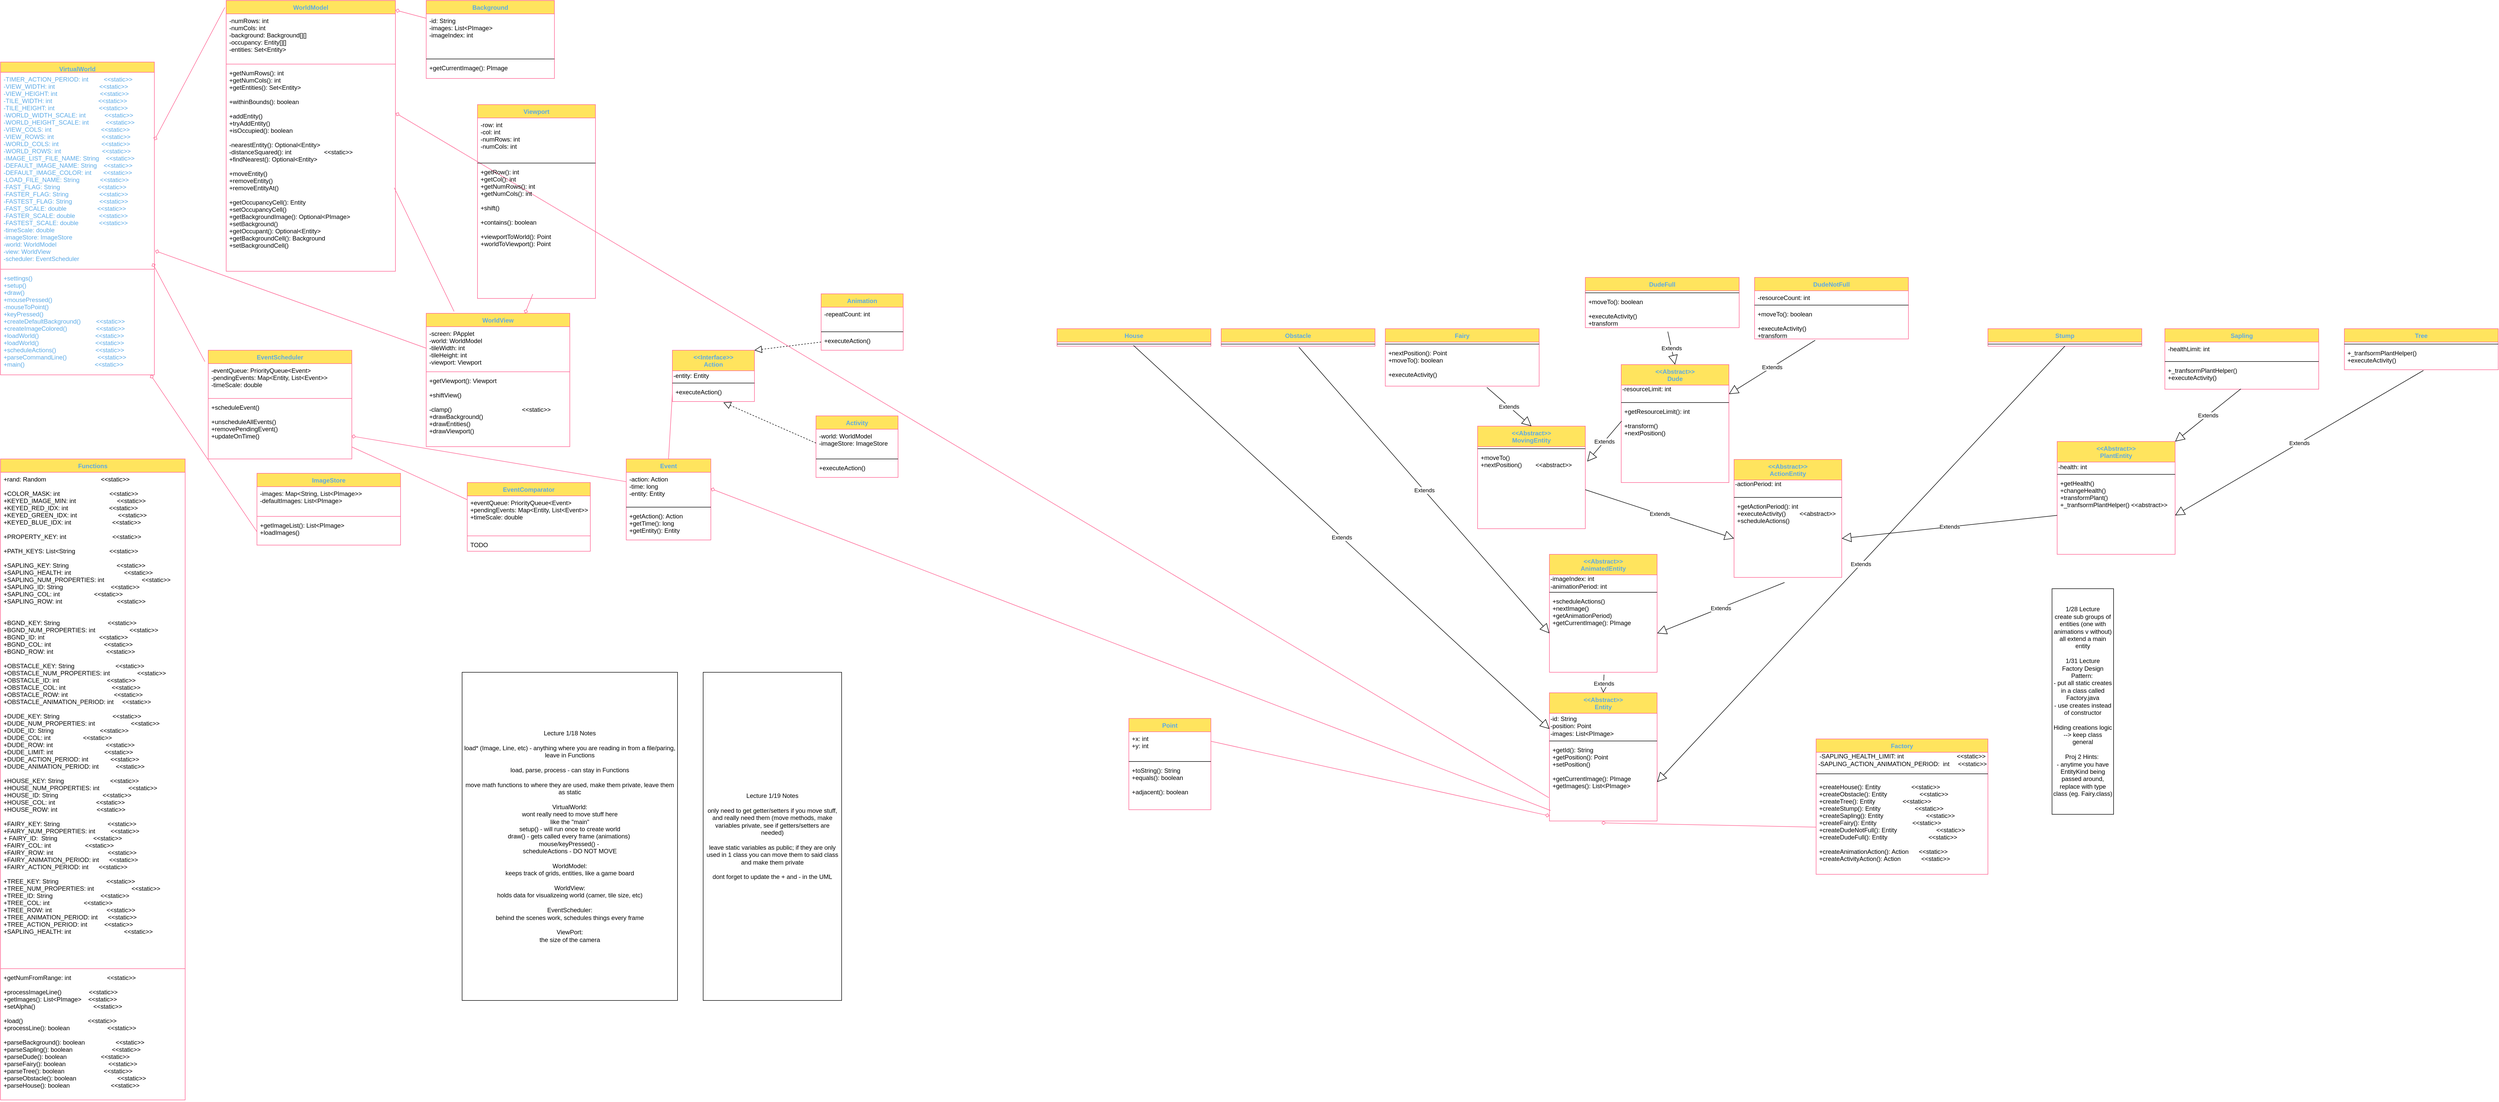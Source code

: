 <mxfile version="16.5.6" type="device"><diagram id="Yo6Zvny2ZRX3JAPKxXua" name="Page 2"><mxGraphModel dx="1598" dy="731" grid="1" gridSize="10" guides="1" tooltips="1" connect="1" arrows="1" fold="1" page="1" pageScale="1" pageWidth="850" pageHeight="1100" math="0" shadow="0"><root><mxCell id="0"/><mxCell id="1" parent="0"/><mxCell id="9yxlo3BUhqNrH2P_78Rx-200" value="" style="graphMlID=e0;endArrow=none;strokeColor=#FF6392;strokeWidth=1.0;startArrow=diamond;startFill=0;endFill=1;exitX=1;exitY=0.25;exitDx=0;exitDy=0;fontColor=#5AA9E6;entryX=-0.008;entryY=-0.286;entryDx=0;entryDy=0;entryPerimeter=0;" parent="1" source="9yxlo3BUhqNrH2P_78Rx-214" target="9yxlo3BUhqNrH2P_78Rx-221" edge="1"><mxGeometry relative="1" as="geometry"/></mxCell><mxCell id="9yxlo3BUhqNrH2P_78Rx-201" value="" style="graphMlID=e1;endArrow=none;strokeColor=#FF6392;strokeWidth=1.0;startArrow=diamond;startFill=0;endFill=1;exitX=1.005;exitY=0.916;exitDx=0;exitDy=0;fontColor=#5AA9E6;entryX=0;entryY=0.5;entryDx=0;entryDy=0;exitPerimeter=0;" parent="1" source="9yxlo3BUhqNrH2P_78Rx-215" target="9yxlo3BUhqNrH2P_78Rx-223" edge="1"><mxGeometry relative="1" as="geometry"/></mxCell><mxCell id="9yxlo3BUhqNrH2P_78Rx-202" value="" style="graphMlID=e2;endArrow=none;strokeColor=#FF6392;strokeWidth=1.0;startArrow=diamond;startFill=0;endFill=1;fontColor=#5AA9E6;entryX=0.469;entryY=0.967;entryDx=0;entryDy=0;entryPerimeter=0;" parent="1" source="9yxlo3BUhqNrH2P_78Rx-222" target="9yxlo3BUhqNrH2P_78Rx-253" edge="1"><mxGeometry relative="1" as="geometry"><mxPoint x="658" y="250" as="sourcePoint"/></mxGeometry></mxCell><mxCell id="9yxlo3BUhqNrH2P_78Rx-203" value="" style="graphMlID=e3;endArrow=none;strokeColor=#FF6392;strokeWidth=1.0;startArrow=diamond;startFill=0;endFill=1;exitX=0.988;exitY=-0.077;exitDx=0;exitDy=0;exitPerimeter=0;fontColor=#5AA9E6;entryX=-0.023;entryY=0.105;entryDx=0;entryDy=0;entryPerimeter=0;" parent="1" source="9yxlo3BUhqNrH2P_78Rx-217" target="9yxlo3BUhqNrH2P_78Rx-226" edge="1"><mxGeometry relative="1" as="geometry"><mxPoint x="850" y="590" as="targetPoint"/></mxGeometry></mxCell><mxCell id="9yxlo3BUhqNrH2P_78Rx-204" value="" style="graphMlID=e4;endArrow=none;strokeColor=#FF6392;strokeWidth=1.0;startArrow=diamond;startFill=0;endFill=1;exitX=0.975;exitY=1;exitDx=0;exitDy=0;exitPerimeter=0;fontColor=#5AA9E6;entryX=0;entryY=0.5;entryDx=0;entryDy=0;" parent="1" source="9yxlo3BUhqNrH2P_78Rx-217" target="9yxlo3BUhqNrH2P_78Rx-233" edge="1"><mxGeometry relative="1" as="geometry"/></mxCell><mxCell id="9yxlo3BUhqNrH2P_78Rx-205" value="" style="graphMlID=e5;endArrow=none;strokeColor=#FF6392;strokeWidth=1.0;startArrow=diamond;startFill=0;endFill=1;fontColor=#5AA9E6;exitX=1.001;exitY=-0.077;exitDx=0;exitDy=0;exitPerimeter=0;" parent="1" source="9yxlo3BUhqNrH2P_78Rx-219" target="9yxlo3BUhqNrH2P_78Rx-243" edge="1"><mxGeometry relative="1" as="geometry"/></mxCell><mxCell id="9yxlo3BUhqNrH2P_78Rx-206" value="" style="graphMlID=e6;endArrow=none;strokeColor=#FF6392;strokeWidth=1.0;startArrow=diamond;startFill=0;endFill=1;fontColor=#5AA9E6;exitX=0.998;exitY=0.609;exitDx=0;exitDy=0;exitPerimeter=0;" parent="1" source="9yxlo3BUhqNrH2P_78Rx-229" target="9yxlo3BUhqNrH2P_78Rx-255" edge="1"><mxGeometry relative="1" as="geometry"/></mxCell><mxCell id="9yxlo3BUhqNrH2P_78Rx-207" value="" style="graphMlID=e7;endArrow=none;strokeColor=#FF6392;strokeWidth=1.0;startArrow=none;startFill=1;endFill=1;fontColor=#5AA9E6;entryX=0;entryY=0.25;entryDx=0;entryDy=0;exitX=1.002;exitY=0.796;exitDx=0;exitDy=0;exitPerimeter=0;" parent="1" source="9yxlo3BUhqNrH2P_78Rx-229" target="9yxlo3BUhqNrH2P_78Rx-234" edge="1"><mxGeometry relative="1" as="geometry"/></mxCell><mxCell id="9yxlo3BUhqNrH2P_78Rx-208" value="" style="graphMlID=e8;endArrow=none;strokeColor=#FF6392;strokeWidth=1.0;startArrow=diamond;startFill=0;endFill=1;fontColor=#5AA9E6;exitX=1.002;exitY=0.229;exitDx=0;exitDy=0;entryX=-0.006;entryY=0.7;entryDx=0;entryDy=0;exitPerimeter=0;entryPerimeter=0;" parent="1" source="9yxlo3BUhqNrH2P_78Rx-221" target="9yxlo3BUhqNrH2P_78Rx-314" edge="1"><mxGeometry relative="1" as="geometry"><mxPoint x="720" y="90" as="sourcePoint"/><mxPoint x="1230" y="192.0" as="targetPoint"/></mxGeometry></mxCell><mxCell id="9yxlo3BUhqNrH2P_78Rx-209" value="" style="graphMlID=e9;endArrow=none;strokeColor=#FF6392;strokeWidth=1.0;startArrow=diamond;startFill=0;endFill=1;fontColor=#5AA9E6;exitX=0;exitY=0.934;exitDx=0;exitDy=0;entryX=1;entryY=0.25;entryDx=0;entryDy=0;exitPerimeter=0;" parent="1" source="9yxlo3BUhqNrH2P_78Rx-314" target="9yxlo3BUhqNrH2P_78Rx-261" edge="1"><mxGeometry relative="1" as="geometry"><mxPoint x="1970" y="1612.0" as="sourcePoint"/></mxGeometry></mxCell><mxCell id="9yxlo3BUhqNrH2P_78Rx-211" value="" style="graphMlID=e11;endArrow=none;strokeColor=#FF6392;strokeWidth=1.0;startArrow=diamond;startFill=0;endFill=1;fontColor=#5AA9E6;exitX=1;exitY=0.5;exitDx=0;exitDy=0;entryX=0.011;entryY=0.865;entryDx=0;entryDy=0;entryPerimeter=0;" parent="1" source="9yxlo3BUhqNrH2P_78Rx-255" target="9yxlo3BUhqNrH2P_78Rx-314" edge="1"><mxGeometry relative="1" as="geometry"><mxPoint x="1520.96" y="1042.072" as="targetPoint"/></mxGeometry></mxCell><mxCell id="9yxlo3BUhqNrH2P_78Rx-212" value="" style="graphMlID=e13;endArrow=none;strokeColor=#FF6392;strokeWidth=1.0;startArrow=none;startFill=1;endFill=1;fontColor=#5AA9E6;entryX=0.993;entryY=0.593;entryDx=0;entryDy=0;entryPerimeter=0;exitX=0.194;exitY=-0.014;exitDx=0;exitDy=0;exitPerimeter=0;" parent="1" source="9yxlo3BUhqNrH2P_78Rx-222" target="9yxlo3BUhqNrH2P_78Rx-221" edge="1"><mxGeometry relative="1" as="geometry"/></mxCell><mxCell id="9yxlo3BUhqNrH2P_78Rx-213" value="" style="graphMlID=e14;endArrow=none;strokeColor=#FF6392;strokeWidth=1.0;startArrow=none;startFill=1;endFill=1;fontColor=#5AA9E6;exitX=0.5;exitY=0;exitDx=0;exitDy=0;entryX=0;entryY=0.5;entryDx=0;entryDy=0;" parent="1" source="9yxlo3BUhqNrH2P_78Rx-254" target="9yxlo3BUhqNrH2P_78Rx-267" edge="1"><mxGeometry relative="1" as="geometry"><mxPoint x="1337.141" y="900" as="targetPoint"/></mxGeometry></mxCell><mxCell id="9yxlo3BUhqNrH2P_78Rx-214" value="VirtualWorld" style="swimlane;fontStyle=1;align=center;verticalAlign=top;childLayout=stackLayout;horizontal=1;startSize=20;horizontalStack=0;resizeParent=1;resizeParentMax=0;resizeLast=0;collapsible=1;marginBottom=0;hachureGap=4;pointerEvents=0;fillColor=#FFE45E;strokeColor=#FF6392;fontColor=#5AA9E6;" parent="1" vertex="1"><mxGeometry x="30" y="160" width="300" height="610" as="geometry"/></mxCell><mxCell id="9yxlo3BUhqNrH2P_78Rx-215" value="-TIMER_ACTION_PERIOD: int         &lt;&lt;static&gt;&gt;&#10;-VIEW_WIDTH: int                          &lt;&lt;static&gt;&gt;&#10;-VIEW_HEIGHT: int                         &lt;&lt;static&gt;&gt;&#10;-TILE_WIDTH: int                           &lt;&lt;static&gt;&gt;&#10;-TILE_HEIGHT: int                          &lt;&lt;static&gt;&gt;&#10;-WORLD_WIDTH_SCALE: int           &lt;&lt;static&gt;&gt;&#10;-WORLD_HEIGHT_SCALE: int          &lt;&lt;static&gt;&gt;&#10;-VIEW_COLS: int                             &lt;&lt;static&gt;&gt;&#10;-VIEW_ROWS: int                            &lt;&lt;static&gt;&gt;&#10;-WORLD_COLS: int                         &lt;&lt;static&gt;&gt;&#10;-WORLD_ROWS: int                        &lt;&lt;static&gt;&gt;&#10;-IMAGE_LIST_FILE_NAME: String    &lt;&lt;static&gt;&gt;&#10;-DEFAULT_IMAGE_NAME: String    &lt;&lt;static&gt;&gt;&#10;-DEFAULT_IMAGE_COLOR: int       &lt;&lt;static&gt;&gt;&#10;-LOAD_FILE_NAME: String            &lt;&lt;static&gt;&gt;&#10;-FAST_FLAG: String                      &lt;&lt;static&gt;&gt;&#10;-FASTER_FLAG: String                  &lt;&lt;static&gt;&gt;&#10;-FASTEST_FLAG: String                &lt;&lt;static&gt;&gt;&#10;-FAST_SCALE: double                  &lt;&lt;static&gt;&gt;&#10;-FASTER_SCALE: double              &lt;&lt;static&gt;&gt;&#10;-FASTEST_SCALE: double            &lt;&lt;static&gt;&gt;&#10;-timeScale: double&#10;-imageStore: ImageStore&#10;-world: WorldModel&#10;-view: WorldView&#10;-scheduler: EventScheduler" style="text;strokeColor=none;fillColor=none;align=left;verticalAlign=top;spacingLeft=4;spacingRight=4;overflow=hidden;rotatable=0;points=[[0,0.5],[1,0.5]];portConstraint=eastwest;fontColor=#5AA9E6;" parent="9yxlo3BUhqNrH2P_78Rx-214" vertex="1"><mxGeometry y="20" width="300" height="380" as="geometry"/></mxCell><mxCell id="9yxlo3BUhqNrH2P_78Rx-216" value="" style="line;strokeWidth=1;fillColor=none;align=left;verticalAlign=middle;spacingTop=-1;spacingLeft=3;spacingRight=3;rotatable=0;labelPosition=right;points=[];portConstraint=eastwest;strokeColor=#FF6392;fontColor=#5AA9E6;" parent="9yxlo3BUhqNrH2P_78Rx-214" vertex="1"><mxGeometry y="400" width="300" height="8" as="geometry"/></mxCell><mxCell id="9yxlo3BUhqNrH2P_78Rx-217" value="+settings()&#10;+setup()&#10;+draw()&#10;+mousePressed()&#10;-mouseToPoint()&#10;+keyPressed()&#10;+createDefaultBackground()         &lt;&lt;static&gt;&gt;&#10;+createImageColored()                 &lt;&lt;static&gt;&gt;&#10;+loadWorld()                                 &lt;&lt;static&gt;&gt;&#10;+loadWorld()                                 &lt;&lt;static&gt;&gt;&#10;+scheduleActions()                       &lt;&lt;static&gt;&gt;&#10;+parseCommandLine()                  &lt;&lt;static&gt;&gt;&#10;+main()                                         &lt;&lt;static&gt;&gt;" style="text;strokeColor=none;fillColor=none;align=left;verticalAlign=top;spacingLeft=4;spacingRight=4;overflow=hidden;rotatable=0;points=[[0,0.5],[1,0.5]];portConstraint=eastwest;fontColor=#5AA9E6;" parent="9yxlo3BUhqNrH2P_78Rx-214" vertex="1"><mxGeometry y="408" width="300" height="202" as="geometry"/></mxCell><mxCell id="9yxlo3BUhqNrH2P_78Rx-218" value="WorldModel" style="swimlane;fontStyle=1;align=center;verticalAlign=top;childLayout=stackLayout;horizontal=1;startSize=26;horizontalStack=0;resizeParent=1;resizeParentMax=0;resizeLast=0;collapsible=1;marginBottom=0;hachureGap=4;pointerEvents=0;sketch=0;fontColor=#5AA9E6;strokeColor=#FF6392;fillColor=#FFE45E;" parent="1" vertex="1"><mxGeometry x="470" y="40" width="330" height="528" as="geometry"/></mxCell><mxCell id="9yxlo3BUhqNrH2P_78Rx-219" value="-numRows: int&#10;-numCols: int&#10;-background: Background[][]&#10;-occupancy: Entity[][]&#10;-entities: Set&lt;Entity&gt;" style="text;strokeColor=none;fillColor=none;align=left;verticalAlign=top;spacingLeft=4;spacingRight=4;overflow=hidden;rotatable=0;points=[[0,0.5],[1,0.5]];portConstraint=eastwest;fontColor=#000000;" parent="9yxlo3BUhqNrH2P_78Rx-218" vertex="1"><mxGeometry y="26" width="330" height="94" as="geometry"/></mxCell><mxCell id="9yxlo3BUhqNrH2P_78Rx-220" value="" style="line;strokeWidth=1;fillColor=none;align=left;verticalAlign=middle;spacingTop=-1;spacingLeft=3;spacingRight=3;rotatable=0;labelPosition=right;points=[];portConstraint=eastwest;strokeColor=#FF6392;fontColor=#5AA9E6;" parent="9yxlo3BUhqNrH2P_78Rx-218" vertex="1"><mxGeometry y="120" width="330" height="8" as="geometry"/></mxCell><mxCell id="9yxlo3BUhqNrH2P_78Rx-221" value="+getNumRows(): int&#10;+getNumCols(): int&#10;+getEntities(): Set&lt;Entity&gt; &#10;&#10;+withinBounds(): boolean&#10;&#10;+addEntity()   &#10;+tryAddEntity()                               &#10;+isOccupied(): boolean&#10;&#10;-nearestEntity(): Optional&lt;Entity&gt; &#10;-distanceSquared(): int                   &lt;&lt;static&gt;&gt;  &#10;+findNearest(): Optional&lt;Entity&gt;   &#10;&#10;+moveEntity() &#10;+removeEntity() &#10;+removeEntityAt() &#10;&#10;+getOccupancyCell(): Entity  &#10;+setOccupancyCell() &#10;+getBackgroundImage(): Optional&lt;PImage&gt; &#10;+setBackground()                          &#10;+getOccupant(): Optional&lt;Entity&gt;          &#10;+getBackgroundCell(): Background         &#10;+setBackgroundCell()               " style="text;strokeColor=none;fillColor=none;align=left;verticalAlign=top;spacingLeft=4;spacingRight=4;overflow=hidden;rotatable=0;points=[[0,0.5],[1,0.5]];portConstraint=eastwest;fontColor=#020405;" parent="9yxlo3BUhqNrH2P_78Rx-218" vertex="1"><mxGeometry y="128" width="330" height="400" as="geometry"/></mxCell><mxCell id="9yxlo3BUhqNrH2P_78Rx-222" value="WorldView" style="swimlane;fontStyle=1;align=center;verticalAlign=top;childLayout=stackLayout;horizontal=1;startSize=26;horizontalStack=0;resizeParent=1;resizeParentMax=0;resizeLast=0;collapsible=1;marginBottom=0;hachureGap=4;pointerEvents=0;sketch=0;fontColor=#5AA9E6;strokeColor=#FF6392;fillColor=#FFE45E;" parent="1" vertex="1"><mxGeometry x="860" y="650" width="280" height="260" as="geometry"/></mxCell><mxCell id="9yxlo3BUhqNrH2P_78Rx-223" value="-screen: PApplet&#10;-world: WorldModel&#10;-tileWidth: int&#10;-tileHeight: int&#10;-viewport: Viewport" style="text;strokeColor=none;fillColor=none;align=left;verticalAlign=top;spacingLeft=4;spacingRight=4;overflow=hidden;rotatable=0;points=[[0,0.5],[1,0.5]];portConstraint=eastwest;fontColor=#000000;" parent="9yxlo3BUhqNrH2P_78Rx-222" vertex="1"><mxGeometry y="26" width="280" height="84" as="geometry"/></mxCell><mxCell id="9yxlo3BUhqNrH2P_78Rx-224" value="" style="line;strokeWidth=1;fillColor=none;align=left;verticalAlign=middle;spacingTop=-1;spacingLeft=3;spacingRight=3;rotatable=0;labelPosition=right;points=[];portConstraint=eastwest;strokeColor=#FF6392;fontColor=#5AA9E6;" parent="9yxlo3BUhqNrH2P_78Rx-222" vertex="1"><mxGeometry y="110" width="280" height="8" as="geometry"/></mxCell><mxCell id="9yxlo3BUhqNrH2P_78Rx-225" value="+getViewport(): Viewport&#10;&#10;+shiftView() &#10;&#10;-clamp()                                         &lt;&lt;static&gt;&gt;&#10;+drawBackground() &#10;+drawEntities() &#10;+drawViewport() &#10;" style="text;strokeColor=none;fillColor=none;align=left;verticalAlign=top;spacingLeft=4;spacingRight=4;overflow=hidden;rotatable=0;points=[[0,0.5],[1,0.5]];portConstraint=eastwest;fontColor=#000000;" parent="9yxlo3BUhqNrH2P_78Rx-222" vertex="1"><mxGeometry y="118" width="280" height="142" as="geometry"/></mxCell><mxCell id="9yxlo3BUhqNrH2P_78Rx-226" value="EventScheduler" style="swimlane;fontStyle=1;align=center;verticalAlign=top;childLayout=stackLayout;horizontal=1;startSize=26;horizontalStack=0;resizeParent=1;resizeParentMax=0;resizeLast=0;collapsible=1;marginBottom=0;hachureGap=4;pointerEvents=0;sketch=0;fontColor=#5AA9E6;strokeColor=#FF6392;fillColor=#FFE45E;" parent="1" vertex="1"><mxGeometry x="435" y="722" width="280" height="212" as="geometry"/></mxCell><mxCell id="9yxlo3BUhqNrH2P_78Rx-227" value="-eventQueue: PriorityQueue&lt;Event&gt;&#10;-pendingEvents: Map&lt;Entity, List&lt;Event&gt;&gt;&#10;-timeScale: double" style="text;strokeColor=none;fillColor=none;align=left;verticalAlign=top;spacingLeft=4;spacingRight=4;overflow=hidden;rotatable=0;points=[[0,0.5],[1,0.5]];portConstraint=eastwest;fontColor=#000000;" parent="9yxlo3BUhqNrH2P_78Rx-226" vertex="1"><mxGeometry y="26" width="280" height="64" as="geometry"/></mxCell><mxCell id="9yxlo3BUhqNrH2P_78Rx-228" value="" style="line;strokeWidth=1;fillColor=none;align=left;verticalAlign=middle;spacingTop=-1;spacingLeft=3;spacingRight=3;rotatable=0;labelPosition=right;points=[];portConstraint=eastwest;strokeColor=#FF6392;fontColor=#5AA9E6;" parent="9yxlo3BUhqNrH2P_78Rx-226" vertex="1"><mxGeometry y="90" width="280" height="8" as="geometry"/></mxCell><mxCell id="9yxlo3BUhqNrH2P_78Rx-229" value="+scheduleEvent()&#10;&#10;+unscheduleAllEvents() &#10;+removePendingEvent() &#10;+updateOnTime()" style="text;strokeColor=none;fillColor=none;align=left;verticalAlign=top;spacingLeft=4;spacingRight=4;overflow=hidden;rotatable=0;points=[[0,0.5],[1,0.5]];portConstraint=eastwest;fontColor=#000000;" parent="9yxlo3BUhqNrH2P_78Rx-226" vertex="1"><mxGeometry y="98" width="280" height="114" as="geometry"/></mxCell><mxCell id="9yxlo3BUhqNrH2P_78Rx-230" value="ImageStore" style="swimlane;fontStyle=1;align=center;verticalAlign=top;childLayout=stackLayout;horizontal=1;startSize=26;horizontalStack=0;resizeParent=1;resizeParentMax=0;resizeLast=0;collapsible=1;marginBottom=0;hachureGap=4;pointerEvents=0;sketch=0;fontColor=#5AA9E6;strokeColor=#FF6392;fillColor=#FFE45E;" parent="1" vertex="1"><mxGeometry x="530" y="962" width="280" height="140" as="geometry"/></mxCell><mxCell id="9yxlo3BUhqNrH2P_78Rx-231" value="-images: Map&lt;String, List&lt;PImage&gt;&gt;&#10;-defaultImages: List&lt;PImage&gt;&#10;" style="text;strokeColor=none;fillColor=none;align=left;verticalAlign=top;spacingLeft=4;spacingRight=4;overflow=hidden;rotatable=0;points=[[0,0.5],[1,0.5]];portConstraint=eastwest;fontColor=#000000;" parent="9yxlo3BUhqNrH2P_78Rx-230" vertex="1"><mxGeometry y="26" width="280" height="54" as="geometry"/></mxCell><mxCell id="9yxlo3BUhqNrH2P_78Rx-232" value="" style="line;strokeWidth=1;fillColor=none;align=left;verticalAlign=middle;spacingTop=-1;spacingLeft=3;spacingRight=3;rotatable=0;labelPosition=right;points=[];portConstraint=eastwest;strokeColor=#FF6392;fontColor=#5AA9E6;" parent="9yxlo3BUhqNrH2P_78Rx-230" vertex="1"><mxGeometry y="80" width="280" height="8" as="geometry"/></mxCell><mxCell id="9yxlo3BUhqNrH2P_78Rx-233" value="+getImageList(): List&lt;PImage&gt;&#10;+loadImages()   &#10;&#10;  " style="text;strokeColor=none;fillColor=none;align=left;verticalAlign=top;spacingLeft=4;spacingRight=4;overflow=hidden;rotatable=0;points=[[0,0.5],[1,0.5]];portConstraint=eastwest;fontColor=#000000;" parent="9yxlo3BUhqNrH2P_78Rx-230" vertex="1"><mxGeometry y="88" width="280" height="52" as="geometry"/></mxCell><mxCell id="9yxlo3BUhqNrH2P_78Rx-234" value="EventComparator" style="swimlane;fontStyle=1;align=center;verticalAlign=top;childLayout=stackLayout;horizontal=1;startSize=26;horizontalStack=0;resizeParent=1;resizeParentMax=0;resizeLast=0;collapsible=1;marginBottom=0;hachureGap=4;pointerEvents=0;sketch=0;fontColor=#5AA9E6;strokeColor=#FF6392;fillColor=#FFE45E;" parent="1" vertex="1"><mxGeometry x="940" y="980" width="240" height="134" as="geometry"/></mxCell><mxCell id="9yxlo3BUhqNrH2P_78Rx-235" value="+eventQueue: PriorityQueue&lt;Event&gt;&#10;+pendingEvents: Map&lt;Entity, List&lt;Event&gt;&gt;&#10;+timeScale: double" style="text;strokeColor=none;fillColor=none;align=left;verticalAlign=top;spacingLeft=4;spacingRight=4;overflow=hidden;rotatable=0;points=[[0,0.5],[1,0.5]];portConstraint=eastwest;fontColor=#000000;" parent="9yxlo3BUhqNrH2P_78Rx-234" vertex="1"><mxGeometry y="26" width="240" height="74" as="geometry"/></mxCell><mxCell id="9yxlo3BUhqNrH2P_78Rx-236" value="" style="line;strokeWidth=1;fillColor=none;align=left;verticalAlign=middle;spacingTop=-1;spacingLeft=3;spacingRight=3;rotatable=0;labelPosition=right;points=[];portConstraint=eastwest;strokeColor=#FF6392;fontColor=#5AA9E6;" parent="9yxlo3BUhqNrH2P_78Rx-234" vertex="1"><mxGeometry y="100" width="240" height="8" as="geometry"/></mxCell><mxCell id="9yxlo3BUhqNrH2P_78Rx-237" value="TODO" style="text;strokeColor=none;fillColor=none;align=left;verticalAlign=top;spacingLeft=4;spacingRight=4;overflow=hidden;rotatable=0;points=[[0,0.5],[1,0.5]];portConstraint=eastwest;fontColor=#000000;" parent="9yxlo3BUhqNrH2P_78Rx-234" vertex="1"><mxGeometry y="108" width="240" height="26" as="geometry"/></mxCell><mxCell id="9yxlo3BUhqNrH2P_78Rx-238" value="Functions" style="swimlane;fontStyle=1;align=center;verticalAlign=top;childLayout=stackLayout;horizontal=1;startSize=26;horizontalStack=0;resizeParent=1;resizeParentMax=0;resizeLast=0;collapsible=1;marginBottom=0;hachureGap=4;pointerEvents=0;sketch=0;fontColor=#5AA9E6;strokeColor=#FF6392;fillColor=#FFE45E;" parent="1" vertex="1"><mxGeometry x="30.0" y="934" width="360" height="1250" as="geometry"/></mxCell><mxCell id="9yxlo3BUhqNrH2P_78Rx-239" value="+rand: Random                                &lt;&lt;static&gt;&gt;&#10;&#10;+COLOR_MASK: int                             &lt;&lt;static&gt;&gt;&#10;+KEYED_IMAGE_MIN: int                        &lt;&lt;static&gt;&gt;&#10;+KEYED_RED_IDX: int                        &lt;&lt;static&gt;&gt;&#10;+KEYED_GREEN_IDX: int                        &lt;&lt;static&gt;&gt;&#10;+KEYED_BLUE_IDX: int                        &lt;&lt;static&gt;&gt;&#10;&#10;+PROPERTY_KEY: int                           &lt;&lt;static&gt;&gt;&#10;&#10;+PATH_KEYS: List&lt;String                    &lt;&lt;static&gt;&gt;&#10;&#10;+SAPLING_KEY: String                            &lt;&lt;static&gt;&gt;&#10;+SAPLING_HEALTH: int                               &lt;&lt;static&gt;&gt;&#10;+SAPLING_NUM_PROPERTIES: int                      &lt;&lt;static&gt;&gt;&#10;+SAPLING_ID: String                            &lt;&lt;static&gt;&gt;&#10;+SAPLING_COL: int                    &lt;&lt;static&gt;&gt;&#10;+SAPLING_ROW: int                                &lt;&lt;static&gt;&gt;&#10;&#10;&#10;+BGND_KEY: String                            &lt;&lt;static&gt;&gt;&#10;+BGND_NUM_PROPERTIES: int                    &lt;&lt;static&gt;&gt;&#10;+BGND_ID: int                                &lt;&lt;static&gt;&gt;&#10;+BGND_COL: int                               &lt;&lt;static&gt;&gt;&#10;+BGND_ROW: int                               &lt;&lt;static&gt;&gt;&#10;&#10;+OBSTACLE_KEY: String                        &lt;&lt;static&gt;&gt;&#10;+OBSTACLE_NUM_PROPERTIES: int                &lt;&lt;static&gt;&gt;&#10;+OBSTACLE_ID: int                            &lt;&lt;static&gt;&gt;&#10;+OBSTACLE_COL: int                           &lt;&lt;static&gt;&gt;&#10;+OBSTACLE_ROW: int                           &lt;&lt;static&gt;&gt;&#10;+OBSTACLE_ANIMATION_PERIOD: int     &lt;&lt;static&gt;&gt;&#10;&#10;+DUDE_KEY: String                               &lt;&lt;static&gt;&gt;&#10;+DUDE_NUM_PROPERTIES: int                     &lt;&lt;static&gt;&gt;&#10;+DUDE_ID: String                           &lt;&lt;static&gt;&gt;&#10;+DUDE_COL: int                   &lt;&lt;static&gt;&gt;&#10;+DUDE_ROW: int                               &lt;&lt;static&gt;&gt;&#10;+DUDE_LIMIT: int                              &lt;&lt;static&gt;&gt;&#10;+DUDE_ACTION_PERIOD: int             &lt;&lt;static&gt;&gt;&#10;+DUDE_ANIMATION_PERIOD: int          &lt;&lt;static&gt;&gt;&#10;&#10;+HOUSE_KEY: String                           &lt;&lt;static&gt;&gt;&#10;+HOUSE_NUM_PROPERTIES: int                 &lt;&lt;static&gt;&gt;&#10;+HOUSE_ID: String                          &lt;&lt;static&gt;&gt;&#10;+HOUSE_COL: int                        &lt;&lt;static&gt;&gt;&#10;+HOUSE_ROW: int                       &lt;&lt;static&gt;&gt;&#10;&#10;+FAIRY_KEY: String                            &lt;&lt;static&gt;&gt;&#10;+FAIRY_NUM_PROPERTIES: int         &lt;&lt;static&gt;&gt;&#10;+ FAIRY_ID:  String                     &lt;&lt;static&gt;&gt;&#10;+FAIRY_COL: int                    &lt;&lt;static&gt;&gt;&#10;+FAIRY_ROW: int                                &lt;&lt;static&gt;&gt;&#10;+FAIRY_ANIMATION_PERIOD: int      &lt;&lt;static&gt;&gt;&#10;+FAIRY_ACTION_PERIOD: int      &lt;&lt;static&gt;&gt;&#10;&#10;+TREE_KEY: String                            &lt;&lt;static&gt;&gt;&#10;+TREE_NUM_PROPERTIES: int                      &lt;&lt;static&gt;&gt;&#10;+TREE_ID: String                            &lt;&lt;static&gt;&gt;&#10;+TREE_COL: int                    &lt;&lt;static&gt;&gt;&#10;+TREE_ROW: int                                &lt;&lt;static&gt;&gt;&#10;+TREE_ANIMATION_PERIOD: int      &lt;&lt;static&gt;&gt;&#10;+TREE_ACTION_PERIOD: int          &lt;&lt;static&gt;&gt;&#10;+SAPLING_HEALTH: int                               &lt;&lt;static&gt;&gt;&#10;" style="text;strokeColor=none;fillColor=none;align=left;verticalAlign=top;spacingLeft=4;spacingRight=4;overflow=hidden;rotatable=0;points=[[0,0.5],[1,0.5]];portConstraint=eastwest;fontColor=#000000;" parent="9yxlo3BUhqNrH2P_78Rx-238" vertex="1"><mxGeometry y="26" width="360" height="964" as="geometry"/></mxCell><mxCell id="9yxlo3BUhqNrH2P_78Rx-240" value="" style="line;strokeWidth=1;fillColor=none;align=left;verticalAlign=middle;spacingTop=-1;spacingLeft=3;spacingRight=3;rotatable=0;labelPosition=right;points=[];portConstraint=eastwest;strokeColor=#FF6392;fontColor=#5AA9E6;" parent="9yxlo3BUhqNrH2P_78Rx-238" vertex="1"><mxGeometry y="990" width="360" height="8" as="geometry"/></mxCell><mxCell id="9yxlo3BUhqNrH2P_78Rx-241" value="+getNumFromRange: int                     &lt;&lt;static&gt;&gt;&#10;&#10;+processImageLine()                &lt;&lt;static&gt;&gt;&#10;+getImages(): List&lt;PImage&gt;    &lt;&lt;static&gt;&gt;&#10;+setAlpha()                                  &lt;&lt;static&gt;&gt;&#10;&#10;+load()                                      &lt;&lt;static&gt;&gt;&#10;+processLine(): boolean                      &lt;&lt;static&gt;&gt;&#10;&#10;+parseBackground(): boolean                  &lt;&lt;static&gt;&gt;&#10;+parseSapling(): boolean                       &lt;&lt;static&gt;&gt;&#10;+parseDude(): boolean                    &lt;&lt;static&gt;&gt;&#10;+parseFairy(): boolean                         &lt;&lt;static&gt;&gt;&#10;+parseTree(): boolean                       &lt;&lt;static&gt;&gt;&#10;+parseObstacle(): boolean                        &lt;&lt;static&gt;&gt;&#10;+parseHouse(): boolean                        &lt;&lt;static&gt;&gt;         &#10;&#10;" style="text;strokeColor=none;fillColor=none;align=left;verticalAlign=top;spacingLeft=4;spacingRight=4;overflow=hidden;rotatable=0;points=[[0,0.5],[1,0.5]];portConstraint=eastwest;fontColor=#000000;" parent="9yxlo3BUhqNrH2P_78Rx-238" vertex="1"><mxGeometry y="998" width="360" height="252" as="geometry"/></mxCell><mxCell id="9yxlo3BUhqNrH2P_78Rx-242" value="Background" style="swimlane;fontStyle=1;align=center;verticalAlign=top;childLayout=stackLayout;horizontal=1;startSize=26;horizontalStack=0;resizeParent=1;resizeParentMax=0;resizeLast=0;collapsible=1;marginBottom=0;hachureGap=4;pointerEvents=0;sketch=0;fontColor=#5AA9E6;strokeColor=#FF6392;fillColor=#FFE45E;" parent="1" vertex="1"><mxGeometry x="860" y="40" width="250" height="152" as="geometry"/></mxCell><mxCell id="9yxlo3BUhqNrH2P_78Rx-243" value="-id: String&#10;-images: List&lt;PImage&gt;&#10;-imageIndex: int" style="text;strokeColor=none;fillColor=none;align=left;verticalAlign=top;spacingLeft=4;spacingRight=4;overflow=hidden;rotatable=0;points=[[0,0.5],[1,0.5]];portConstraint=eastwest;" parent="9yxlo3BUhqNrH2P_78Rx-242" vertex="1"><mxGeometry y="26" width="250" height="84" as="geometry"/></mxCell><mxCell id="9yxlo3BUhqNrH2P_78Rx-244" value="" style="line;strokeWidth=1;fillColor=none;align=left;verticalAlign=middle;spacingTop=-1;spacingLeft=3;spacingRight=3;rotatable=0;labelPosition=right;points=[];portConstraint=eastwest;" parent="9yxlo3BUhqNrH2P_78Rx-242" vertex="1"><mxGeometry y="110" width="250" height="8" as="geometry"/></mxCell><mxCell id="9yxlo3BUhqNrH2P_78Rx-245" value="+getCurrentImage(): PImage          " style="text;strokeColor=none;fillColor=none;align=left;verticalAlign=top;spacingLeft=4;spacingRight=4;overflow=hidden;rotatable=0;points=[[0,0.5],[1,0.5]];portConstraint=eastwest;" parent="9yxlo3BUhqNrH2P_78Rx-242" vertex="1"><mxGeometry y="118" width="250" height="34" as="geometry"/></mxCell><mxCell id="9yxlo3BUhqNrH2P_78Rx-250" value="Viewport" style="swimlane;fontStyle=1;align=center;verticalAlign=top;childLayout=stackLayout;horizontal=1;startSize=26;horizontalStack=0;resizeParent=1;resizeParentMax=0;resizeLast=0;collapsible=1;marginBottom=0;hachureGap=4;pointerEvents=0;sketch=0;fontColor=#5AA9E6;strokeColor=#FF6392;fillColor=#FFE45E;" parent="1" vertex="1"><mxGeometry x="960" y="243" width="230" height="378" as="geometry"/></mxCell><mxCell id="9yxlo3BUhqNrH2P_78Rx-251" value="-row: int&#10;-col: int&#10;-numRows: int&#10;-numCols: int" style="text;strokeColor=none;fillColor=none;align=left;verticalAlign=top;spacingLeft=4;spacingRight=4;overflow=hidden;rotatable=0;points=[[0,0.5],[1,0.5]];portConstraint=eastwest;" parent="9yxlo3BUhqNrH2P_78Rx-250" vertex="1"><mxGeometry y="26" width="230" height="84" as="geometry"/></mxCell><mxCell id="9yxlo3BUhqNrH2P_78Rx-252" value="" style="line;strokeWidth=1;fillColor=none;align=left;verticalAlign=middle;spacingTop=-1;spacingLeft=3;spacingRight=3;rotatable=0;labelPosition=right;points=[];portConstraint=eastwest;" parent="9yxlo3BUhqNrH2P_78Rx-250" vertex="1"><mxGeometry y="110" width="230" height="8" as="geometry"/></mxCell><mxCell id="9yxlo3BUhqNrH2P_78Rx-253" value="+getRow(): int&#10;+getCol(): int&#10;+getNumRows(): int&#10;+getNumCols(): int&#10;&#10;+shift() &#10;&#10;+contains(): boolean&#10;&#10;+viewportToWorld(): Point &#10;+worldToViewport(): Point &#10;" style="text;strokeColor=none;fillColor=none;align=left;verticalAlign=top;spacingLeft=4;spacingRight=4;overflow=hidden;rotatable=0;points=[[0,0.5],[1,0.5]];portConstraint=eastwest;" parent="9yxlo3BUhqNrH2P_78Rx-250" vertex="1"><mxGeometry y="118" width="230" height="260" as="geometry"/></mxCell><mxCell id="9yxlo3BUhqNrH2P_78Rx-254" value="Event" style="swimlane;fontStyle=1;align=center;verticalAlign=top;childLayout=stackLayout;horizontal=1;startSize=26;horizontalStack=0;resizeParent=1;resizeParentMax=0;resizeLast=0;collapsible=1;marginBottom=0;hachureGap=4;pointerEvents=0;sketch=0;fontColor=#5AA9E6;strokeColor=#FF6392;fillColor=#FFE45E;" parent="1" vertex="1"><mxGeometry x="1250" y="934" width="165" height="158" as="geometry"/></mxCell><mxCell id="9yxlo3BUhqNrH2P_78Rx-255" value="-action: Action&#10;-time: long&#10;-entity: Entity" style="text;strokeColor=none;fillColor=none;align=left;verticalAlign=top;spacingLeft=4;spacingRight=4;overflow=hidden;rotatable=0;points=[[0,0.5],[1,0.5]];portConstraint=eastwest;" parent="9yxlo3BUhqNrH2P_78Rx-254" vertex="1"><mxGeometry y="26" width="165" height="64" as="geometry"/></mxCell><mxCell id="9yxlo3BUhqNrH2P_78Rx-256" value="" style="line;strokeWidth=1;fillColor=none;align=left;verticalAlign=middle;spacingTop=-1;spacingLeft=3;spacingRight=3;rotatable=0;labelPosition=right;points=[];portConstraint=eastwest;" parent="9yxlo3BUhqNrH2P_78Rx-254" vertex="1"><mxGeometry y="90" width="165" height="8" as="geometry"/></mxCell><mxCell id="9yxlo3BUhqNrH2P_78Rx-257" value="+getAction(): Action&#10;+getTime(): long&#10;+getEntity(): Entity" style="text;strokeColor=none;fillColor=none;align=left;verticalAlign=top;spacingLeft=4;spacingRight=4;overflow=hidden;rotatable=0;points=[[0,0.5],[1,0.5]];portConstraint=eastwest;" parent="9yxlo3BUhqNrH2P_78Rx-254" vertex="1"><mxGeometry y="98" width="165" height="60" as="geometry"/></mxCell><mxCell id="9yxlo3BUhqNrH2P_78Rx-261" value="Point" style="swimlane;fontStyle=1;align=center;verticalAlign=top;childLayout=stackLayout;horizontal=1;startSize=26;horizontalStack=0;resizeParent=1;resizeParentMax=0;resizeLast=0;collapsible=1;marginBottom=0;hachureGap=4;pointerEvents=0;sketch=0;fontColor=#5AA9E6;strokeColor=#FF6392;fillColor=#FFE45E;" parent="1" vertex="1"><mxGeometry x="2230" y="1440" width="160" height="178" as="geometry"/></mxCell><mxCell id="9yxlo3BUhqNrH2P_78Rx-262" value="+x: int&#10;+y: int" style="text;strokeColor=none;fillColor=none;align=left;verticalAlign=top;spacingLeft=4;spacingRight=4;overflow=hidden;rotatable=0;points=[[0,0.5],[1,0.5]];portConstraint=eastwest;" parent="9yxlo3BUhqNrH2P_78Rx-261" vertex="1"><mxGeometry y="26" width="160" height="54" as="geometry"/></mxCell><mxCell id="9yxlo3BUhqNrH2P_78Rx-263" value="" style="line;strokeWidth=1;fillColor=none;align=left;verticalAlign=middle;spacingTop=-1;spacingLeft=3;spacingRight=3;rotatable=0;labelPosition=right;points=[];portConstraint=eastwest;" parent="9yxlo3BUhqNrH2P_78Rx-261" vertex="1"><mxGeometry y="80" width="160" height="8" as="geometry"/></mxCell><mxCell id="9yxlo3BUhqNrH2P_78Rx-264" value="+toString(): String&#10;+equals(): boolean&#10;&#10;+adjacent(): boolean&#10;" style="text;strokeColor=none;fillColor=none;align=left;verticalAlign=top;spacingLeft=4;spacingRight=4;overflow=hidden;rotatable=0;points=[[0,0.5],[1,0.5]];portConstraint=eastwest;" parent="9yxlo3BUhqNrH2P_78Rx-261" vertex="1"><mxGeometry y="88" width="160" height="90" as="geometry"/></mxCell><mxCell id="9yxlo3BUhqNrH2P_78Rx-265" value="&lt;&lt;Interface&gt;&gt;&#10;Action" style="swimlane;fontStyle=1;align=center;verticalAlign=top;childLayout=stackLayout;horizontal=1;startSize=40;horizontalStack=0;resizeParent=1;resizeParentMax=0;resizeLast=0;collapsible=1;marginBottom=0;hachureGap=4;pointerEvents=0;sketch=0;fontColor=#5AA9E6;strokeColor=#FF6392;fillColor=#FFE45E;" parent="1" vertex="1"><mxGeometry x="1340" y="722" width="160" height="100" as="geometry"/></mxCell><mxCell id="rf5S3P5GCHm6rptO28jz-18" value="&lt;span&gt;-entity: Entity&lt;/span&gt;" style="text;html=1;align=left;verticalAlign=middle;resizable=0;points=[];autosize=1;strokeColor=none;fillColor=none;" parent="9yxlo3BUhqNrH2P_78Rx-265" vertex="1"><mxGeometry y="40" width="160" height="20" as="geometry"/></mxCell><mxCell id="9yxlo3BUhqNrH2P_78Rx-266" value="" style="line;strokeWidth=1;fillColor=none;align=left;verticalAlign=middle;spacingTop=-1;spacingLeft=3;spacingRight=3;rotatable=0;labelPosition=right;points=[];portConstraint=eastwest;" parent="9yxlo3BUhqNrH2P_78Rx-265" vertex="1"><mxGeometry y="60" width="160" height="8" as="geometry"/></mxCell><mxCell id="9yxlo3BUhqNrH2P_78Rx-267" value="+executeAction() &#10;" style="text;strokeColor=none;fillColor=none;align=left;verticalAlign=top;spacingLeft=4;spacingRight=4;overflow=hidden;rotatable=0;points=[[0,0.5],[1,0.5]];portConstraint=eastwest;" parent="9yxlo3BUhqNrH2P_78Rx-265" vertex="1"><mxGeometry y="68" width="160" height="32" as="geometry"/></mxCell><mxCell id="9yxlo3BUhqNrH2P_78Rx-268" value="Lecture 1/18 Notes&lt;br&gt;&lt;br&gt;load* (Image, Line, etc) - anything where you are reading in from a file/paring, leave in Functions&lt;br&gt;&lt;br&gt;load, parse, process - can stay in Functions&lt;br&gt;&lt;br&gt;move math functions to where they are used, make them private, leave them as static&lt;br&gt;&lt;br&gt;VirtualWorld: &lt;br&gt;wont really need to move stuff here&lt;br&gt;like the &quot;main&quot;&lt;br&gt;setup() - will run once to create world&lt;br&gt;draw() - gets called every frame (animations)&amp;nbsp;&lt;br&gt;mouse/keyPressed() -&amp;nbsp;&lt;br&gt;scheduleActions - DO NOT MOVE&lt;br&gt;&lt;br&gt;WorldModel:&lt;br&gt;keeps track of grids, entities, like a game board&lt;br&gt;&lt;br&gt;WorldView:&lt;br&gt;holds data for visualizeing world (camer, tile size, etc)&lt;br&gt;&lt;br&gt;EventScheduler:&lt;br&gt;behind the scenes work, schedules things every frame&lt;br&gt;&lt;br&gt;ViewPort:&lt;br&gt;the size of the camera" style="whiteSpace=wrap;html=1;" parent="1" vertex="1"><mxGeometry x="930" y="1350" width="420" height="640" as="geometry"/></mxCell><mxCell id="9yxlo3BUhqNrH2P_78Rx-269" value="Lecture 1/19 Notes&lt;br&gt;&lt;br&gt;only need to get getter/setters if you move stuff, and really need them (move methods, make variables private, see if getters/setters are needed)&lt;br&gt;&lt;br&gt;leave static variables as public; if they are only used in 1 class you can move them to said class and make them private&lt;br&gt;&lt;br&gt;dont forget to update the + and - in the UML&lt;br&gt;" style="whiteSpace=wrap;html=1;" parent="1" vertex="1"><mxGeometry x="1400" y="1350" width="270" height="640" as="geometry"/></mxCell><mxCell id="9yxlo3BUhqNrH2P_78Rx-270" value="Activity" style="swimlane;fontStyle=1;align=center;verticalAlign=top;childLayout=stackLayout;horizontal=1;startSize=26;horizontalStack=0;resizeParent=1;resizeParentMax=0;resizeLast=0;collapsible=1;marginBottom=0;hachureGap=4;pointerEvents=0;sketch=0;fontColor=#5AA9E6;strokeColor=#FF6392;fillColor=#FFE45E;" parent="1" vertex="1"><mxGeometry x="1620" y="850" width="160" height="120" as="geometry"/></mxCell><mxCell id="9yxlo3BUhqNrH2P_78Rx-271" value="-world: WorldModel&#10;-imageStore: ImageStore" style="text;strokeColor=none;fillColor=none;align=left;verticalAlign=top;spacingLeft=4;spacingRight=4;overflow=hidden;rotatable=0;points=[[0,0.5],[1,0.5]];portConstraint=eastwest;" parent="9yxlo3BUhqNrH2P_78Rx-270" vertex="1"><mxGeometry y="26" width="160" height="54" as="geometry"/></mxCell><mxCell id="9yxlo3BUhqNrH2P_78Rx-272" value="" style="line;strokeWidth=1;fillColor=none;align=left;verticalAlign=middle;spacingTop=-1;spacingLeft=3;spacingRight=3;rotatable=0;labelPosition=right;points=[];portConstraint=eastwest;" parent="9yxlo3BUhqNrH2P_78Rx-270" vertex="1"><mxGeometry y="80" width="160" height="8" as="geometry"/></mxCell><mxCell id="9yxlo3BUhqNrH2P_78Rx-273" value="+executeAction() &#10;" style="text;strokeColor=none;fillColor=none;align=left;verticalAlign=top;spacingLeft=4;spacingRight=4;overflow=hidden;rotatable=0;points=[[0,0.5],[1,0.5]];portConstraint=eastwest;" parent="9yxlo3BUhqNrH2P_78Rx-270" vertex="1"><mxGeometry y="88" width="160" height="32" as="geometry"/></mxCell><mxCell id="9yxlo3BUhqNrH2P_78Rx-274" value="Animation" style="swimlane;fontStyle=1;align=center;verticalAlign=top;childLayout=stackLayout;horizontal=1;startSize=26;horizontalStack=0;resizeParent=1;resizeParentMax=0;resizeLast=0;collapsible=1;marginBottom=0;hachureGap=4;pointerEvents=0;sketch=0;fontColor=#5AA9E6;strokeColor=#FF6392;fillColor=#FFE45E;" parent="1" vertex="1"><mxGeometry x="1630" y="612" width="160" height="110" as="geometry"/></mxCell><mxCell id="9yxlo3BUhqNrH2P_78Rx-275" value="-repeatCount: int" style="text;strokeColor=none;fillColor=none;align=left;verticalAlign=top;spacingLeft=4;spacingRight=4;overflow=hidden;rotatable=0;points=[[0,0.5],[1,0.5]];portConstraint=eastwest;" parent="9yxlo3BUhqNrH2P_78Rx-274" vertex="1"><mxGeometry y="26" width="160" height="44" as="geometry"/></mxCell><mxCell id="9yxlo3BUhqNrH2P_78Rx-276" value="" style="line;strokeWidth=1;fillColor=none;align=left;verticalAlign=middle;spacingTop=-1;spacingLeft=3;spacingRight=3;rotatable=0;labelPosition=right;points=[];portConstraint=eastwest;" parent="9yxlo3BUhqNrH2P_78Rx-274" vertex="1"><mxGeometry y="70" width="160" height="8" as="geometry"/></mxCell><mxCell id="9yxlo3BUhqNrH2P_78Rx-277" value="+executeAction() &#10;&#10;" style="text;strokeColor=none;fillColor=none;align=left;verticalAlign=top;spacingLeft=4;spacingRight=4;overflow=hidden;rotatable=0;points=[[0,0.5],[1,0.5]];portConstraint=eastwest;" parent="9yxlo3BUhqNrH2P_78Rx-274" vertex="1"><mxGeometry y="78" width="160" height="32" as="geometry"/></mxCell><mxCell id="9yxlo3BUhqNrH2P_78Rx-280" value="House" style="swimlane;fontStyle=1;align=center;verticalAlign=top;childLayout=stackLayout;horizontal=1;startSize=26;horizontalStack=0;resizeParent=1;resizeParentMax=0;resizeLast=0;collapsible=1;marginBottom=0;hachureGap=4;pointerEvents=0;sketch=0;fontColor=#5AA9E6;strokeColor=#FF6392;fillColor=#FFE45E;" parent="1" vertex="1"><mxGeometry x="2090" y="680" width="300" height="34" as="geometry"/></mxCell><mxCell id="9yxlo3BUhqNrH2P_78Rx-282" value="" style="line;strokeWidth=1;fillColor=none;align=left;verticalAlign=middle;spacingTop=-1;spacingLeft=3;spacingRight=3;rotatable=0;labelPosition=right;points=[];portConstraint=eastwest;" parent="9yxlo3BUhqNrH2P_78Rx-280" vertex="1"><mxGeometry y="26" width="300" height="8" as="geometry"/></mxCell><mxCell id="9yxlo3BUhqNrH2P_78Rx-284" value="DudeFull" style="swimlane;fontStyle=1;align=center;verticalAlign=top;childLayout=stackLayout;horizontal=1;startSize=26;horizontalStack=0;resizeParent=1;resizeParentMax=0;resizeLast=0;collapsible=1;marginBottom=0;hachureGap=4;pointerEvents=0;sketch=0;fontColor=#5AA9E6;strokeColor=#FF6392;fillColor=#FFE45E;" parent="1" vertex="1"><mxGeometry x="3120" y="580" width="300" height="98" as="geometry"/></mxCell><mxCell id="9yxlo3BUhqNrH2P_78Rx-286" value="" style="line;strokeWidth=1;fillColor=none;align=left;verticalAlign=middle;spacingTop=-1;spacingLeft=3;spacingRight=3;rotatable=0;labelPosition=right;points=[];portConstraint=eastwest;" parent="9yxlo3BUhqNrH2P_78Rx-284" vertex="1"><mxGeometry y="26" width="300" height="8" as="geometry"/></mxCell><mxCell id="9yxlo3BUhqNrH2P_78Rx-287" value="+moveTo(): boolean&#10;&#10;+executeActivity()&#10;+transform&#10;" style="text;strokeColor=none;fillColor=none;align=left;verticalAlign=top;spacingLeft=4;spacingRight=4;overflow=hidden;rotatable=0;points=[[0,0.5],[1,0.5]];portConstraint=eastwest;" parent="9yxlo3BUhqNrH2P_78Rx-284" vertex="1"><mxGeometry y="34" width="300" height="64" as="geometry"/></mxCell><mxCell id="9yxlo3BUhqNrH2P_78Rx-288" value="DudeNotFull" style="swimlane;fontStyle=1;align=center;verticalAlign=top;childLayout=stackLayout;horizontal=1;startSize=26;horizontalStack=0;resizeParent=1;resizeParentMax=0;resizeLast=0;collapsible=1;marginBottom=0;hachureGap=4;pointerEvents=0;sketch=0;fontColor=#5AA9E6;strokeColor=#FF6392;fillColor=#FFE45E;" parent="1" vertex="1"><mxGeometry x="3450" y="580" width="300" height="120" as="geometry"/></mxCell><mxCell id="9yxlo3BUhqNrH2P_78Rx-289" value="-resourceCount: int&#10;" style="text;strokeColor=none;fillColor=none;align=left;verticalAlign=top;spacingLeft=4;spacingRight=4;overflow=hidden;rotatable=0;points=[[0,0.5],[1,0.5]];portConstraint=eastwest;" parent="9yxlo3BUhqNrH2P_78Rx-288" vertex="1"><mxGeometry y="26" width="300" height="24" as="geometry"/></mxCell><mxCell id="9yxlo3BUhqNrH2P_78Rx-290" value="" style="line;strokeWidth=1;fillColor=none;align=left;verticalAlign=middle;spacingTop=-1;spacingLeft=3;spacingRight=3;rotatable=0;labelPosition=right;points=[];portConstraint=eastwest;" parent="9yxlo3BUhqNrH2P_78Rx-288" vertex="1"><mxGeometry y="50" width="300" height="8" as="geometry"/></mxCell><mxCell id="9yxlo3BUhqNrH2P_78Rx-291" value="+moveTo(): boolean&#10;&#10;+executeActivity()&#10;+transform&#10;&#10;&#10;&#10;" style="text;strokeColor=none;fillColor=none;align=left;verticalAlign=top;spacingLeft=4;spacingRight=4;overflow=hidden;rotatable=0;points=[[0,0.5],[1,0.5]];portConstraint=eastwest;" parent="9yxlo3BUhqNrH2P_78Rx-288" vertex="1"><mxGeometry y="58" width="300" height="62" as="geometry"/></mxCell><mxCell id="9yxlo3BUhqNrH2P_78Rx-292" value="Obstacle" style="swimlane;fontStyle=1;align=center;verticalAlign=top;childLayout=stackLayout;horizontal=1;startSize=26;horizontalStack=0;resizeParent=1;resizeParentMax=0;resizeLast=0;collapsible=1;marginBottom=0;hachureGap=4;pointerEvents=0;sketch=0;fontColor=#5AA9E6;strokeColor=#FF6392;fillColor=#FFE45E;" parent="1" vertex="1"><mxGeometry x="2410" y="680" width="300" height="34" as="geometry"/></mxCell><mxCell id="9yxlo3BUhqNrH2P_78Rx-294" value="" style="line;strokeWidth=1;fillColor=none;align=left;verticalAlign=middle;spacingTop=-1;spacingLeft=3;spacingRight=3;rotatable=0;labelPosition=right;points=[];portConstraint=eastwest;" parent="9yxlo3BUhqNrH2P_78Rx-292" vertex="1"><mxGeometry y="26" width="300" height="8" as="geometry"/></mxCell><mxCell id="9yxlo3BUhqNrH2P_78Rx-296" value="Fairy" style="swimlane;fontStyle=1;align=center;verticalAlign=top;childLayout=stackLayout;horizontal=1;startSize=26;horizontalStack=0;resizeParent=1;resizeParentMax=0;resizeLast=0;collapsible=1;marginBottom=0;hachureGap=4;pointerEvents=0;sketch=0;fontColor=#5AA9E6;strokeColor=#FF6392;fillColor=#FFE45E;" parent="1" vertex="1"><mxGeometry x="2730" y="680" width="300" height="112" as="geometry"/></mxCell><mxCell id="9yxlo3BUhqNrH2P_78Rx-298" value="" style="line;strokeWidth=1;fillColor=none;align=left;verticalAlign=middle;spacingTop=-1;spacingLeft=3;spacingRight=3;rotatable=0;labelPosition=right;points=[];portConstraint=eastwest;" parent="9yxlo3BUhqNrH2P_78Rx-296" vertex="1"><mxGeometry y="26" width="300" height="8" as="geometry"/></mxCell><mxCell id="9yxlo3BUhqNrH2P_78Rx-299" value="+nextPosition(): Point        &#10;+moveTo(): boolean&#10;&#10;+executeActivity()&#10;&#10;&#10;&#10;" style="text;strokeColor=none;fillColor=none;align=left;verticalAlign=top;spacingLeft=4;spacingRight=4;overflow=hidden;rotatable=0;points=[[0,0.5],[1,0.5]];portConstraint=eastwest;" parent="9yxlo3BUhqNrH2P_78Rx-296" vertex="1"><mxGeometry y="34" width="300" height="78" as="geometry"/></mxCell><mxCell id="9yxlo3BUhqNrH2P_78Rx-300" value="Stump" style="swimlane;fontStyle=1;align=center;verticalAlign=top;childLayout=stackLayout;horizontal=1;startSize=26;horizontalStack=0;resizeParent=1;resizeParentMax=0;resizeLast=0;collapsible=1;marginBottom=0;hachureGap=4;pointerEvents=0;sketch=0;fontColor=#5AA9E6;strokeColor=#FF6392;fillColor=#FFE45E;" parent="1" vertex="1"><mxGeometry x="3905" y="680" width="300" height="34" as="geometry"/></mxCell><mxCell id="9yxlo3BUhqNrH2P_78Rx-302" value="" style="line;strokeWidth=1;fillColor=none;align=left;verticalAlign=middle;spacingTop=-1;spacingLeft=3;spacingRight=3;rotatable=0;labelPosition=right;points=[];portConstraint=eastwest;" parent="9yxlo3BUhqNrH2P_78Rx-300" vertex="1"><mxGeometry y="26" width="300" height="8" as="geometry"/></mxCell><mxCell id="9yxlo3BUhqNrH2P_78Rx-304" value="Sapling" style="swimlane;fontStyle=1;align=center;verticalAlign=top;childLayout=stackLayout;horizontal=1;startSize=26;horizontalStack=0;resizeParent=1;resizeParentMax=0;resizeLast=0;collapsible=1;marginBottom=0;hachureGap=4;pointerEvents=0;sketch=0;fontColor=#5AA9E6;strokeColor=#FF6392;fillColor=#FFE45E;" parent="1" vertex="1"><mxGeometry x="4250" y="680" width="300" height="118" as="geometry"/></mxCell><mxCell id="9yxlo3BUhqNrH2P_78Rx-305" value="-healthLimit: int" style="text;strokeColor=none;fillColor=none;align=left;verticalAlign=top;spacingLeft=4;spacingRight=4;overflow=hidden;rotatable=0;points=[[0,0.5],[1,0.5]];portConstraint=eastwest;" parent="9yxlo3BUhqNrH2P_78Rx-304" vertex="1"><mxGeometry y="26" width="300" height="34" as="geometry"/></mxCell><mxCell id="9yxlo3BUhqNrH2P_78Rx-306" value="" style="line;strokeWidth=1;fillColor=none;align=left;verticalAlign=middle;spacingTop=-1;spacingLeft=3;spacingRight=3;rotatable=0;labelPosition=right;points=[];portConstraint=eastwest;" parent="9yxlo3BUhqNrH2P_78Rx-304" vertex="1"><mxGeometry y="60" width="300" height="8" as="geometry"/></mxCell><mxCell id="9yxlo3BUhqNrH2P_78Rx-307" value="+_tranfsormPlantHelper() &#10;+executeActivity()&#10;&#10;&#10;" style="text;strokeColor=none;fillColor=none;align=left;verticalAlign=top;spacingLeft=4;spacingRight=4;overflow=hidden;rotatable=0;points=[[0,0.5],[1,0.5]];portConstraint=eastwest;" parent="9yxlo3BUhqNrH2P_78Rx-304" vertex="1"><mxGeometry y="68" width="300" height="50" as="geometry"/></mxCell><mxCell id="9yxlo3BUhqNrH2P_78Rx-308" value="Tree" style="swimlane;fontStyle=1;align=center;verticalAlign=top;childLayout=stackLayout;horizontal=1;startSize=26;horizontalStack=0;resizeParent=1;resizeParentMax=0;resizeLast=0;collapsible=1;marginBottom=0;hachureGap=4;pointerEvents=0;sketch=0;fontColor=#5AA9E6;strokeColor=#FF6392;fillColor=#FFE45E;" parent="1" vertex="1"><mxGeometry x="4600" y="680" width="300" height="80" as="geometry"/></mxCell><mxCell id="9yxlo3BUhqNrH2P_78Rx-310" value="" style="line;strokeWidth=1;fillColor=none;align=left;verticalAlign=middle;spacingTop=-1;spacingLeft=3;spacingRight=3;rotatable=0;labelPosition=right;points=[];portConstraint=eastwest;" parent="9yxlo3BUhqNrH2P_78Rx-308" vertex="1"><mxGeometry y="26" width="300" height="8" as="geometry"/></mxCell><mxCell id="9yxlo3BUhqNrH2P_78Rx-311" value="+_tranfsormPlantHelper() &#10;+executeActivity()&#10;" style="text;strokeColor=none;fillColor=none;align=left;verticalAlign=top;spacingLeft=4;spacingRight=4;overflow=hidden;rotatable=0;points=[[0,0.5],[1,0.5]];portConstraint=eastwest;" parent="9yxlo3BUhqNrH2P_78Rx-308" vertex="1"><mxGeometry y="34" width="300" height="46" as="geometry"/></mxCell><mxCell id="9yxlo3BUhqNrH2P_78Rx-312" value="&lt;&lt;Abstract&gt;&gt;&#10;Entity" style="swimlane;fontStyle=1;align=center;verticalAlign=top;childLayout=stackLayout;horizontal=1;startSize=40;horizontalStack=0;resizeParent=1;resizeParentMax=0;resizeLast=0;collapsible=1;marginBottom=0;hachureGap=4;pointerEvents=0;sketch=0;fontColor=#5AA9E6;strokeColor=#FF6392;fillColor=#FFE45E;" parent="1" vertex="1"><mxGeometry x="3050" y="1390" width="210" height="250" as="geometry"/></mxCell><mxCell id="Ml5XDxaNuRdEYjP74LWh-1" value="&lt;span&gt;-id: String&lt;/span&gt;&lt;br style=&quot;padding: 0px ; margin: 0px&quot;&gt;&lt;span&gt;-position: Point&lt;/span&gt;&lt;br style=&quot;padding: 0px ; margin: 0px&quot;&gt;&lt;span&gt;-images: List&amp;lt;PImage&amp;gt;&lt;/span&gt;" style="text;html=1;align=left;verticalAlign=middle;resizable=0;points=[];autosize=1;strokeColor=none;fillColor=none;" parent="9yxlo3BUhqNrH2P_78Rx-312" vertex="1"><mxGeometry y="40" width="210" height="50" as="geometry"/></mxCell><mxCell id="9yxlo3BUhqNrH2P_78Rx-313" value="" style="line;strokeWidth=1;fillColor=none;align=left;verticalAlign=middle;spacingTop=-1;spacingLeft=3;spacingRight=3;rotatable=0;labelPosition=right;points=[];portConstraint=eastwest;" parent="9yxlo3BUhqNrH2P_78Rx-312" vertex="1"><mxGeometry y="90" width="210" height="8" as="geometry"/></mxCell><mxCell id="9yxlo3BUhqNrH2P_78Rx-314" value="+getId(): String&#10;+getPosition(): Point&#10;+setPosition()   &#10;&#10;+getCurrentImage(): PImage   &#10;+getImages(): List&lt;PImage&gt;" style="text;strokeColor=none;fillColor=none;align=left;verticalAlign=top;spacingLeft=4;spacingRight=4;overflow=hidden;rotatable=0;points=[[0,0.5],[1,0.5]];portConstraint=eastwest;" parent="9yxlo3BUhqNrH2P_78Rx-312" vertex="1"><mxGeometry y="98" width="210" height="152" as="geometry"/></mxCell><mxCell id="9yxlo3BUhqNrH2P_78Rx-315" value="1/28 Lecture&lt;br&gt;create sub groups of entities (one with animations v without)&lt;br&gt;all extend a main entity&lt;br&gt;&lt;br&gt;1/31 Lecture&lt;br&gt;Factory Design Pattern:&amp;nbsp;&lt;br&gt;- put all static creates in a class called Factory.java&lt;br&gt;- use creates instead of constructor&lt;br&gt;&lt;br&gt;Hiding creations logic --&amp;gt; keep class general&lt;br&gt;&lt;br&gt;Proj 2 Hints:&amp;nbsp;&lt;br&gt;- anytime you have EntityKind being passed around, replace with type class (eg. Fairy.class)" style="whiteSpace=wrap;html=1;" parent="1" vertex="1"><mxGeometry x="4030" y="1187" width="120" height="440" as="geometry"/></mxCell><mxCell id="9yxlo3BUhqNrH2P_78Rx-316" value="Factory" style="swimlane;fontStyle=1;align=center;verticalAlign=top;childLayout=stackLayout;horizontal=1;startSize=26;horizontalStack=0;resizeParent=1;resizeParentMax=0;resizeLast=0;collapsible=1;marginBottom=0;hachureGap=4;pointerEvents=0;sketch=0;fontColor=#5AA9E6;strokeColor=#FF6392;fillColor=#FFE45E;" parent="1" vertex="1"><mxGeometry x="3570" y="1480" width="335" height="264" as="geometry"/></mxCell><mxCell id="9yxlo3BUhqNrH2P_78Rx-351" value="&lt;span style=&quot;text-align: left&quot;&gt;-SAPLING_HEALTH_LIMIT: int&amp;nbsp; &amp;nbsp; &amp;nbsp; &amp;nbsp; &amp;nbsp; &amp;nbsp; &amp;nbsp; &amp;nbsp; &amp;nbsp; &amp;nbsp; &amp;nbsp; &amp;nbsp; &amp;nbsp; &amp;nbsp; &amp;nbsp; &amp;nbsp;&amp;lt;&amp;lt;static&amp;gt;&amp;gt;&lt;br&gt;&lt;/span&gt;&lt;span style=&quot;text-align: left&quot;&gt;-SAPLING_ACTION_ANIMATION_PERIOD:&amp;nbsp; int&amp;nbsp; &amp;nbsp; &amp;nbsp;&amp;lt;&amp;lt;static&amp;gt;&amp;gt;&lt;/span&gt;" style="text;html=1;align=center;verticalAlign=middle;resizable=0;points=[];autosize=1;strokeColor=none;fillColor=none;" parent="9yxlo3BUhqNrH2P_78Rx-316" vertex="1"><mxGeometry y="26" width="335" height="30" as="geometry"/></mxCell><mxCell id="9yxlo3BUhqNrH2P_78Rx-317" value="" style="line;strokeWidth=1;fillColor=none;align=left;verticalAlign=middle;spacingTop=-1;spacingLeft=3;spacingRight=3;rotatable=0;labelPosition=right;points=[];portConstraint=eastwest;" parent="9yxlo3BUhqNrH2P_78Rx-316" vertex="1"><mxGeometry y="56" width="335" height="24" as="geometry"/></mxCell><mxCell id="9yxlo3BUhqNrH2P_78Rx-318" value="+createHouse(): Entity                  &lt;&lt;static&gt;&gt;&#10;+createObstacle(): Entity                   &lt;&lt;static&gt;&gt;&#10;+createTree(): Entity                &lt;&lt;static&gt;&gt;&#10;+createStump(): Entity                    &lt;&lt;static&gt;&gt;&#10;+createSapling(): Entity                         &lt;&lt;static&gt;&gt;&#10;+createFairy(): Entity                     &lt;&lt;static&gt;&gt;&#10;+createDudeNotFull(): Entity                       &lt;&lt;static&gt;&gt;&#10;+createDudeFull(): Entity                        &lt;&lt;static&gt;&gt;&#10;&#10;+createAnimationAction(): Action      &lt;&lt;static&gt;&gt;&#10;+createActivityAction(): Action            &lt;&lt;static&gt;&gt;&#10;&#10;&#10;" style="text;strokeColor=none;fillColor=none;align=left;verticalAlign=top;spacingLeft=4;spacingRight=4;overflow=hidden;rotatable=0;points=[[0,0.5],[1,0.5]];portConstraint=eastwest;" parent="9yxlo3BUhqNrH2P_78Rx-316" vertex="1"><mxGeometry y="80" width="335" height="184" as="geometry"/></mxCell><mxCell id="9yxlo3BUhqNrH2P_78Rx-319" value="&lt;&lt;Abstract&gt;&gt;&#10;MovingEntity" style="swimlane;fontStyle=1;align=center;verticalAlign=top;childLayout=stackLayout;horizontal=1;startSize=40;horizontalStack=0;resizeParent=1;resizeParentMax=0;resizeLast=0;collapsible=1;marginBottom=0;hachureGap=4;pointerEvents=0;sketch=0;fontColor=#5AA9E6;strokeColor=#FF6392;fillColor=#FFE45E;" parent="1" vertex="1"><mxGeometry x="2910" y="870" width="210" height="200" as="geometry"/></mxCell><mxCell id="9yxlo3BUhqNrH2P_78Rx-320" value="" style="line;strokeWidth=1;fillColor=none;align=left;verticalAlign=middle;spacingTop=-1;spacingLeft=3;spacingRight=3;rotatable=0;labelPosition=right;points=[];portConstraint=eastwest;" parent="9yxlo3BUhqNrH2P_78Rx-319" vertex="1"><mxGeometry y="40" width="210" height="8" as="geometry"/></mxCell><mxCell id="9yxlo3BUhqNrH2P_78Rx-321" value="+moveTo()&#10;+nextPosition()        &lt;&lt;abstract&gt;&gt;&#10;" style="text;strokeColor=none;fillColor=none;align=left;verticalAlign=top;spacingLeft=4;spacingRight=4;overflow=hidden;rotatable=0;points=[[0,0.5],[1,0.5]];portConstraint=eastwest;" parent="9yxlo3BUhqNrH2P_78Rx-319" vertex="1"><mxGeometry y="48" width="210" height="152" as="geometry"/></mxCell><mxCell id="9yxlo3BUhqNrH2P_78Rx-322" value="&lt;&lt;Abstract&gt;&gt;&#10;AnimatedEntity" style="swimlane;fontStyle=1;align=center;verticalAlign=top;childLayout=stackLayout;horizontal=1;startSize=40;horizontalStack=0;resizeParent=1;resizeParentMax=0;resizeLast=0;collapsible=1;marginBottom=0;hachureGap=4;pointerEvents=0;sketch=0;fontColor=#5AA9E6;strokeColor=#FF6392;fillColor=#FFE45E;" parent="1" vertex="1"><mxGeometry x="3050" y="1120" width="210" height="230" as="geometry"/></mxCell><mxCell id="Ml5XDxaNuRdEYjP74LWh-2" value="&lt;span&gt;-imageIndex: int&lt;/span&gt;&lt;br style=&quot;padding: 0px ; margin: 0px&quot;&gt;&lt;span&gt;-animationPeriod: int&lt;/span&gt;" style="text;html=1;align=left;verticalAlign=middle;resizable=0;points=[];autosize=1;strokeColor=none;fillColor=none;" parent="9yxlo3BUhqNrH2P_78Rx-322" vertex="1"><mxGeometry y="40" width="210" height="30" as="geometry"/></mxCell><mxCell id="9yxlo3BUhqNrH2P_78Rx-323" value="" style="line;strokeWidth=1;fillColor=none;align=left;verticalAlign=middle;spacingTop=-1;spacingLeft=3;spacingRight=3;rotatable=0;labelPosition=right;points=[];portConstraint=eastwest;" parent="9yxlo3BUhqNrH2P_78Rx-322" vertex="1"><mxGeometry y="70" width="210" height="8" as="geometry"/></mxCell><mxCell id="9yxlo3BUhqNrH2P_78Rx-324" value="+scheduleActions()&#10;+nextImage()&#10;+getAnimationPeriod)&#10;+getCurrentImage(): PImage&#10;" style="text;strokeColor=none;fillColor=none;align=left;verticalAlign=top;spacingLeft=4;spacingRight=4;overflow=hidden;rotatable=0;points=[[0,0.5],[1,0.5]];portConstraint=eastwest;" parent="9yxlo3BUhqNrH2P_78Rx-322" vertex="1"><mxGeometry y="78" width="210" height="152" as="geometry"/></mxCell><mxCell id="9yxlo3BUhqNrH2P_78Rx-335" value="&lt;&lt;Abstract&gt;&gt;&#10;ActionEntity" style="swimlane;fontStyle=1;align=center;verticalAlign=top;childLayout=stackLayout;horizontal=1;startSize=40;horizontalStack=0;resizeParent=1;resizeParentMax=0;resizeLast=0;collapsible=1;marginBottom=0;hachureGap=4;pointerEvents=0;sketch=0;fontColor=#5AA9E6;strokeColor=#FF6392;fillColor=#FFE45E;" parent="1" vertex="1"><mxGeometry x="3410" y="935" width="210" height="230" as="geometry"/></mxCell><mxCell id="Ml5XDxaNuRdEYjP74LWh-3" value="-actionPeriod: int&lt;div style=&quot;padding: 0px ; margin: 0px&quot;&gt;&lt;br style=&quot;padding: 0px ; margin: 0px&quot;&gt;&lt;/div&gt;" style="text;html=1;align=left;verticalAlign=middle;resizable=0;points=[];autosize=1;strokeColor=none;fillColor=none;" parent="9yxlo3BUhqNrH2P_78Rx-335" vertex="1"><mxGeometry y="40" width="210" height="30" as="geometry"/></mxCell><mxCell id="9yxlo3BUhqNrH2P_78Rx-336" value="" style="line;strokeWidth=1;fillColor=none;align=left;verticalAlign=middle;spacingTop=-1;spacingLeft=3;spacingRight=3;rotatable=0;labelPosition=right;points=[];portConstraint=eastwest;" parent="9yxlo3BUhqNrH2P_78Rx-335" vertex="1"><mxGeometry y="70" width="210" height="8" as="geometry"/></mxCell><mxCell id="9yxlo3BUhqNrH2P_78Rx-337" value="+getActionPeriod(): int&#10;+executeActivity()        &lt;&lt;abstract&gt;&gt;&#10;+scheduleActions()" style="text;strokeColor=none;fillColor=none;align=left;verticalAlign=top;spacingLeft=4;spacingRight=4;overflow=hidden;rotatable=0;points=[[0,0.5],[1,0.5]];portConstraint=eastwest;" parent="9yxlo3BUhqNrH2P_78Rx-335" vertex="1"><mxGeometry y="78" width="210" height="152" as="geometry"/></mxCell><mxCell id="9yxlo3BUhqNrH2P_78Rx-343" value="&lt;&lt;Abstract&gt;&gt;&#10;PlantEntity" style="swimlane;fontStyle=1;align=center;verticalAlign=top;childLayout=stackLayout;horizontal=1;startSize=40;horizontalStack=0;resizeParent=1;resizeParentMax=0;resizeLast=0;collapsible=1;marginBottom=0;hachureGap=4;pointerEvents=0;sketch=0;fontColor=#5AA9E6;strokeColor=#FF6392;fillColor=#FFE45E;" parent="1" vertex="1"><mxGeometry x="4040" y="900" width="230" height="220" as="geometry"/></mxCell><mxCell id="Ml5XDxaNuRdEYjP74LWh-4" value="&lt;span&gt;-health: int&lt;/span&gt;" style="text;html=1;align=left;verticalAlign=middle;resizable=0;points=[];autosize=1;strokeColor=none;fillColor=none;" parent="9yxlo3BUhqNrH2P_78Rx-343" vertex="1"><mxGeometry y="40" width="230" height="20" as="geometry"/></mxCell><mxCell id="9yxlo3BUhqNrH2P_78Rx-344" value="" style="line;strokeWidth=1;fillColor=none;align=left;verticalAlign=middle;spacingTop=-1;spacingLeft=3;spacingRight=3;rotatable=0;labelPosition=right;points=[];portConstraint=eastwest;" parent="9yxlo3BUhqNrH2P_78Rx-343" vertex="1"><mxGeometry y="60" width="230" height="8" as="geometry"/></mxCell><mxCell id="9yxlo3BUhqNrH2P_78Rx-345" value="+getHealth()&#10;+changeHealth()&#10;+transformPlant() &#10;+_tranfsormPlantHelper() &lt;&lt;abstract&gt;&gt;" style="text;strokeColor=none;fillColor=none;align=left;verticalAlign=top;spacingLeft=4;spacingRight=4;overflow=hidden;rotatable=0;points=[[0,0.5],[1,0.5]];portConstraint=eastwest;" parent="9yxlo3BUhqNrH2P_78Rx-343" vertex="1"><mxGeometry y="68" width="230" height="152" as="geometry"/></mxCell><mxCell id="9yxlo3BUhqNrH2P_78Rx-347" value="Extends" style="endArrow=block;endSize=16;endFill=0;html=1;rounded=0;exitX=0;exitY=0.5;exitDx=0;exitDy=0;entryX=1;entryY=0.5;entryDx=0;entryDy=0;" parent="1" source="9yxlo3BUhqNrH2P_78Rx-345" target="9yxlo3BUhqNrH2P_78Rx-337" edge="1"><mxGeometry width="160" relative="1" as="geometry"><mxPoint x="3670" y="1130" as="sourcePoint"/><mxPoint x="3830" y="1130" as="targetPoint"/></mxGeometry></mxCell><mxCell id="9yxlo3BUhqNrH2P_78Rx-348" value="Extends" style="endArrow=block;endSize=16;endFill=0;html=1;rounded=0;exitX=1;exitY=0.5;exitDx=0;exitDy=0;entryX=0;entryY=0.5;entryDx=0;entryDy=0;" parent="1" source="9yxlo3BUhqNrH2P_78Rx-321" target="9yxlo3BUhqNrH2P_78Rx-337" edge="1"><mxGeometry width="160" relative="1" as="geometry"><mxPoint x="4050" y="1034.0" as="sourcePoint"/><mxPoint x="3630" y="1069.0" as="targetPoint"/></mxGeometry></mxCell><mxCell id="9yxlo3BUhqNrH2P_78Rx-349" value="Extends" style="endArrow=block;endSize=16;endFill=0;html=1;rounded=0;exitX=0.469;exitY=1.065;exitDx=0;exitDy=0;entryX=1;entryY=0.5;entryDx=0;entryDy=0;exitPerimeter=0;" parent="1" source="9yxlo3BUhqNrH2P_78Rx-337" target="9yxlo3BUhqNrH2P_78Rx-324" edge="1"><mxGeometry width="160" relative="1" as="geometry"><mxPoint x="3170" y="1004.0" as="sourcePoint"/><mxPoint x="3420" y="1069.0" as="targetPoint"/></mxGeometry></mxCell><mxCell id="9yxlo3BUhqNrH2P_78Rx-350" value="Extends" style="endArrow=block;endSize=16;endFill=0;html=1;rounded=0;exitX=0.507;exitY=1.03;exitDx=0;exitDy=0;entryX=0.5;entryY=0;entryDx=0;entryDy=0;exitPerimeter=0;" parent="1" source="9yxlo3BUhqNrH2P_78Rx-324" target="9yxlo3BUhqNrH2P_78Rx-312" edge="1"><mxGeometry width="160" relative="1" as="geometry"><mxPoint x="3518.49" y="1154.88" as="sourcePoint"/><mxPoint x="3270" y="1254" as="targetPoint"/></mxGeometry></mxCell><mxCell id="9yxlo3BUhqNrH2P_78Rx-354" value="" style="graphMlID=e9;endArrow=none;strokeColor=#FF6392;strokeWidth=1.0;startArrow=diamond;startFill=0;endFill=1;fontColor=#5AA9E6;exitX=0.483;exitY=1.024;exitDx=0;exitDy=0;entryX=0;entryY=0.5;entryDx=0;entryDy=0;exitPerimeter=0;" parent="1" source="9yxlo3BUhqNrH2P_78Rx-314" target="9yxlo3BUhqNrH2P_78Rx-318" edge="1"><mxGeometry relative="1" as="geometry"><mxPoint x="3220" y="1701.68" as="sourcePoint"/><mxPoint x="3477.92" y="1560.0" as="targetPoint"/></mxGeometry></mxCell><mxCell id="rf5S3P5GCHm6rptO28jz-1" value="Extends" style="endArrow=block;endSize=16;endFill=0;html=1;rounded=0;entryX=0.001;entryY=0.611;entryDx=0;entryDy=0;entryPerimeter=0;exitX=0.497;exitY=0.833;exitDx=0;exitDy=0;exitPerimeter=0;" parent="1" source="9yxlo3BUhqNrH2P_78Rx-282" target="Ml5XDxaNuRdEYjP74LWh-1" edge="1"><mxGeometry width="160" relative="1" as="geometry"><mxPoint x="2320" y="930" as="sourcePoint"/><mxPoint x="2510" y="1090" as="targetPoint"/></mxGeometry></mxCell><mxCell id="rf5S3P5GCHm6rptO28jz-2" value="Extends" style="endArrow=block;endSize=16;endFill=0;html=1;rounded=0;entryX=0;entryY=0.5;entryDx=0;entryDy=0;exitX=0.505;exitY=1.25;exitDx=0;exitDy=0;exitPerimeter=0;" parent="1" source="9yxlo3BUhqNrH2P_78Rx-294" target="9yxlo3BUhqNrH2P_78Rx-324" edge="1"><mxGeometry width="160" relative="1" as="geometry"><mxPoint x="2720" y="780" as="sourcePoint"/><mxPoint x="2561.6" y="727.04" as="targetPoint"/></mxGeometry></mxCell><mxCell id="rf5S3P5GCHm6rptO28jz-5" value="Extends" style="endArrow=block;endSize=16;endFill=0;html=1;rounded=0;entryX=1;entryY=0.25;entryDx=0;entryDy=0;exitX=0.394;exitY=1.041;exitDx=0;exitDy=0;exitPerimeter=0;" parent="1" source="9yxlo3BUhqNrH2P_78Rx-291" target="rf5S3P5GCHm6rptO28jz-10" edge="1"><mxGeometry width="160" relative="1" as="geometry"><mxPoint x="3640" y="770" as="sourcePoint"/><mxPoint x="3310" y="1324" as="targetPoint"/></mxGeometry></mxCell><mxCell id="rf5S3P5GCHm6rptO28jz-6" value="Extends" style="endArrow=block;endSize=16;endFill=0;html=1;rounded=0;exitX=0.5;exitY=1;exitDx=0;exitDy=0;entryX=1;entryY=0.5;entryDx=0;entryDy=0;" parent="1" source="9yxlo3BUhqNrH2P_78Rx-300" target="9yxlo3BUhqNrH2P_78Rx-314" edge="1"><mxGeometry width="160" relative="1" as="geometry"><mxPoint x="3790" y="940" as="sourcePoint"/><mxPoint x="3930" y="940" as="targetPoint"/></mxGeometry></mxCell><mxCell id="rf5S3P5GCHm6rptO28jz-7" value="Extends" style="endArrow=block;endSize=16;endFill=0;html=1;rounded=0;entryX=1;entryY=0;entryDx=0;entryDy=0;exitX=0.494;exitY=0.987;exitDx=0;exitDy=0;exitPerimeter=0;" parent="1" source="9yxlo3BUhqNrH2P_78Rx-307" target="9yxlo3BUhqNrH2P_78Rx-343" edge="1"><mxGeometry width="160" relative="1" as="geometry"><mxPoint x="4470" y="860" as="sourcePoint"/><mxPoint x="3330" y="1344" as="targetPoint"/></mxGeometry></mxCell><mxCell id="rf5S3P5GCHm6rptO28jz-8" value="Extends" style="endArrow=block;endSize=16;endFill=0;html=1;rounded=0;entryX=1;entryY=0.5;entryDx=0;entryDy=0;exitX=0.514;exitY=1.032;exitDx=0;exitDy=0;exitPerimeter=0;" parent="1" source="9yxlo3BUhqNrH2P_78Rx-311" target="9yxlo3BUhqNrH2P_78Rx-345" edge="1"><mxGeometry width="160" relative="1" as="geometry"><mxPoint x="4670" y="1010" as="sourcePoint"/><mxPoint x="3340" y="1354" as="targetPoint"/></mxGeometry></mxCell><mxCell id="rf5S3P5GCHm6rptO28jz-10" value="&lt;&lt;Abstract&gt;&gt;&#10;Dude" style="swimlane;fontStyle=1;align=center;verticalAlign=top;childLayout=stackLayout;horizontal=1;startSize=40;horizontalStack=0;resizeParent=1;resizeParentMax=0;resizeLast=0;collapsible=1;marginBottom=0;hachureGap=4;pointerEvents=0;sketch=0;fontColor=#5AA9E6;strokeColor=#FF6392;fillColor=#FFE45E;" parent="1" vertex="1"><mxGeometry x="3190" y="750" width="210" height="230" as="geometry"/></mxCell><mxCell id="rf5S3P5GCHm6rptO28jz-14" value="-resourceLimit: int&lt;div style=&quot;padding: 0px ; margin: 0px&quot;&gt;&lt;br style=&quot;padding: 0px ; margin: 0px&quot;&gt;&lt;/div&gt;" style="text;html=1;align=left;verticalAlign=middle;resizable=0;points=[];autosize=1;strokeColor=none;fillColor=none;" parent="rf5S3P5GCHm6rptO28jz-10" vertex="1"><mxGeometry y="40" width="210" height="30" as="geometry"/></mxCell><mxCell id="rf5S3P5GCHm6rptO28jz-11" value="" style="line;strokeWidth=1;fillColor=none;align=left;verticalAlign=middle;spacingTop=-1;spacingLeft=3;spacingRight=3;rotatable=0;labelPosition=right;points=[];portConstraint=eastwest;" parent="rf5S3P5GCHm6rptO28jz-10" vertex="1"><mxGeometry y="70" width="210" height="8" as="geometry"/></mxCell><mxCell id="rf5S3P5GCHm6rptO28jz-12" value="+getResourceLimit(): int&#10;&#10;+transform()&#10;+nextPosition()&#10;" style="text;strokeColor=none;fillColor=none;align=left;verticalAlign=top;spacingLeft=4;spacingRight=4;overflow=hidden;rotatable=0;points=[[0,0.5],[1,0.5]];portConstraint=eastwest;" parent="rf5S3P5GCHm6rptO28jz-10" vertex="1"><mxGeometry y="78" width="210" height="152" as="geometry"/></mxCell><mxCell id="pY6m1a5ZxmhRLcNZWffr-1" value="" style="endArrow=block;dashed=1;endFill=0;endSize=12;html=1;rounded=0;exitX=0;exitY=0.5;exitDx=0;exitDy=0;entryX=1;entryY=0;entryDx=0;entryDy=0;" parent="1" source="9yxlo3BUhqNrH2P_78Rx-277" target="9yxlo3BUhqNrH2P_78Rx-265" edge="1"><mxGeometry width="160" relative="1" as="geometry"><mxPoint x="1740" y="770" as="sourcePoint"/><mxPoint x="1900" y="770" as="targetPoint"/></mxGeometry></mxCell><mxCell id="pY6m1a5ZxmhRLcNZWffr-2" value="" style="endArrow=block;dashed=1;endFill=0;endSize=12;html=1;rounded=0;exitX=0;exitY=0.5;exitDx=0;exitDy=0;entryX=0.622;entryY=1.053;entryDx=0;entryDy=0;entryPerimeter=0;" parent="1" source="9yxlo3BUhqNrH2P_78Rx-271" target="9yxlo3BUhqNrH2P_78Rx-267" edge="1"><mxGeometry width="160" relative="1" as="geometry"><mxPoint x="1640" y="716" as="sourcePoint"/><mxPoint x="1510" y="816" as="targetPoint"/></mxGeometry></mxCell><mxCell id="rf5S3P5GCHm6rptO28jz-13" value="Extends" style="endArrow=block;endSize=16;endFill=0;html=1;rounded=0;exitX=0.004;exitY=0.211;exitDx=0;exitDy=0;entryX=1.018;entryY=0.138;entryDx=0;entryDy=0;exitPerimeter=0;entryPerimeter=0;" parent="1" source="rf5S3P5GCHm6rptO28jz-12" target="9yxlo3BUhqNrH2P_78Rx-321" edge="1"><mxGeometry width="160" relative="1" as="geometry"><mxPoint x="3012.5" y="880" as="sourcePoint"/><mxPoint x="2953.4" y="740.328" as="targetPoint"/></mxGeometry></mxCell><mxCell id="rf5S3P5GCHm6rptO28jz-3" value="Extends" style="endArrow=block;endSize=16;endFill=0;html=1;rounded=0;exitX=0.66;exitY=1.031;exitDx=0;exitDy=0;entryX=0.5;entryY=0;entryDx=0;entryDy=0;exitPerimeter=0;" parent="1" source="9yxlo3BUhqNrH2P_78Rx-299" target="9yxlo3BUhqNrH2P_78Rx-319" edge="1"><mxGeometry width="160" relative="1" as="geometry"><mxPoint x="3538.49" y="1204.88" as="sourcePoint"/><mxPoint x="3290" y="1304" as="targetPoint"/></mxGeometry></mxCell><mxCell id="rf5S3P5GCHm6rptO28jz-4" value="Extends" style="endArrow=block;endSize=16;endFill=0;html=1;rounded=0;exitX=0.536;exitY=1.119;exitDx=0;exitDy=0;entryX=0.5;entryY=0;entryDx=0;entryDy=0;exitPerimeter=0;" parent="1" source="9yxlo3BUhqNrH2P_78Rx-287" target="rf5S3P5GCHm6rptO28jz-10" edge="1"><mxGeometry width="160" relative="1" as="geometry"><mxPoint x="3548.49" y="1214.88" as="sourcePoint"/><mxPoint x="3300" y="1314" as="targetPoint"/></mxGeometry></mxCell></root></mxGraphModel></diagram></mxfile>